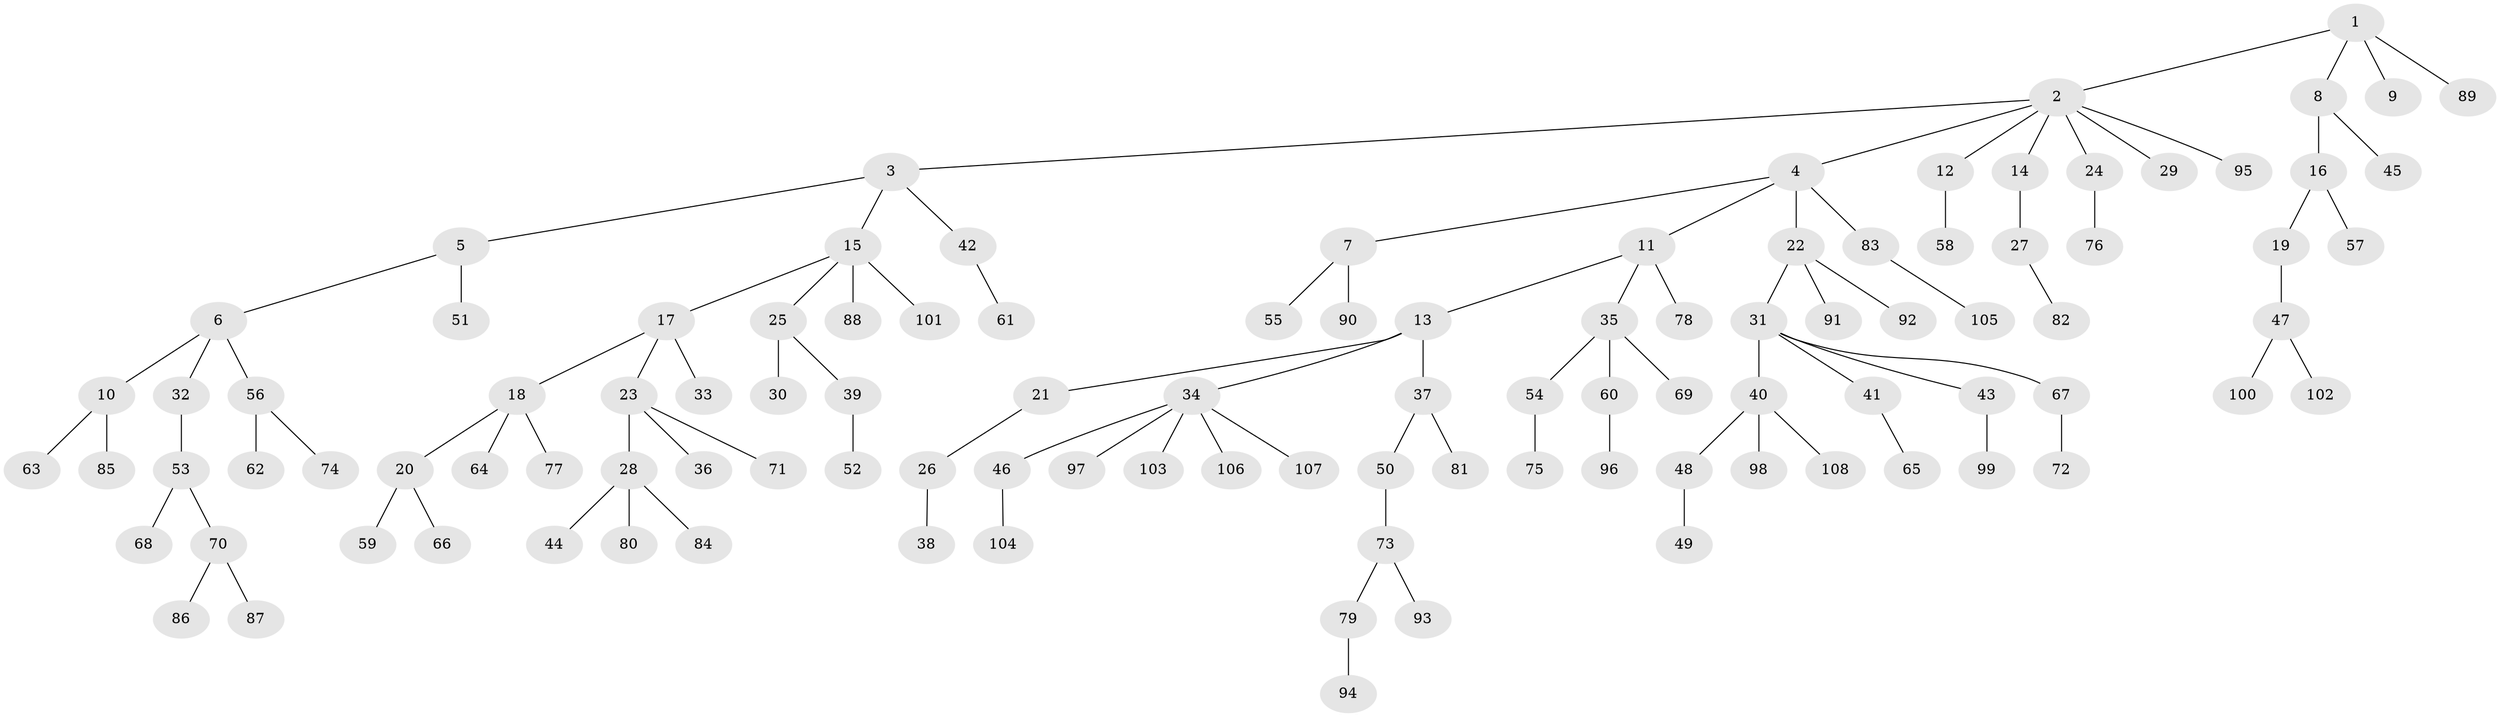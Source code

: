 // Generated by graph-tools (version 1.1) at 2025/02/03/09/25 03:02:29]
// undirected, 108 vertices, 107 edges
graph export_dot {
graph [start="1"]
  node [color=gray90,style=filled];
  1;
  2;
  3;
  4;
  5;
  6;
  7;
  8;
  9;
  10;
  11;
  12;
  13;
  14;
  15;
  16;
  17;
  18;
  19;
  20;
  21;
  22;
  23;
  24;
  25;
  26;
  27;
  28;
  29;
  30;
  31;
  32;
  33;
  34;
  35;
  36;
  37;
  38;
  39;
  40;
  41;
  42;
  43;
  44;
  45;
  46;
  47;
  48;
  49;
  50;
  51;
  52;
  53;
  54;
  55;
  56;
  57;
  58;
  59;
  60;
  61;
  62;
  63;
  64;
  65;
  66;
  67;
  68;
  69;
  70;
  71;
  72;
  73;
  74;
  75;
  76;
  77;
  78;
  79;
  80;
  81;
  82;
  83;
  84;
  85;
  86;
  87;
  88;
  89;
  90;
  91;
  92;
  93;
  94;
  95;
  96;
  97;
  98;
  99;
  100;
  101;
  102;
  103;
  104;
  105;
  106;
  107;
  108;
  1 -- 2;
  1 -- 8;
  1 -- 9;
  1 -- 89;
  2 -- 3;
  2 -- 4;
  2 -- 12;
  2 -- 14;
  2 -- 24;
  2 -- 29;
  2 -- 95;
  3 -- 5;
  3 -- 15;
  3 -- 42;
  4 -- 7;
  4 -- 11;
  4 -- 22;
  4 -- 83;
  5 -- 6;
  5 -- 51;
  6 -- 10;
  6 -- 32;
  6 -- 56;
  7 -- 55;
  7 -- 90;
  8 -- 16;
  8 -- 45;
  10 -- 63;
  10 -- 85;
  11 -- 13;
  11 -- 35;
  11 -- 78;
  12 -- 58;
  13 -- 21;
  13 -- 34;
  13 -- 37;
  14 -- 27;
  15 -- 17;
  15 -- 25;
  15 -- 88;
  15 -- 101;
  16 -- 19;
  16 -- 57;
  17 -- 18;
  17 -- 23;
  17 -- 33;
  18 -- 20;
  18 -- 64;
  18 -- 77;
  19 -- 47;
  20 -- 59;
  20 -- 66;
  21 -- 26;
  22 -- 31;
  22 -- 91;
  22 -- 92;
  23 -- 28;
  23 -- 36;
  23 -- 71;
  24 -- 76;
  25 -- 30;
  25 -- 39;
  26 -- 38;
  27 -- 82;
  28 -- 44;
  28 -- 80;
  28 -- 84;
  31 -- 40;
  31 -- 41;
  31 -- 43;
  31 -- 67;
  32 -- 53;
  34 -- 46;
  34 -- 97;
  34 -- 103;
  34 -- 106;
  34 -- 107;
  35 -- 54;
  35 -- 60;
  35 -- 69;
  37 -- 50;
  37 -- 81;
  39 -- 52;
  40 -- 48;
  40 -- 98;
  40 -- 108;
  41 -- 65;
  42 -- 61;
  43 -- 99;
  46 -- 104;
  47 -- 100;
  47 -- 102;
  48 -- 49;
  50 -- 73;
  53 -- 68;
  53 -- 70;
  54 -- 75;
  56 -- 62;
  56 -- 74;
  60 -- 96;
  67 -- 72;
  70 -- 86;
  70 -- 87;
  73 -- 79;
  73 -- 93;
  79 -- 94;
  83 -- 105;
}
